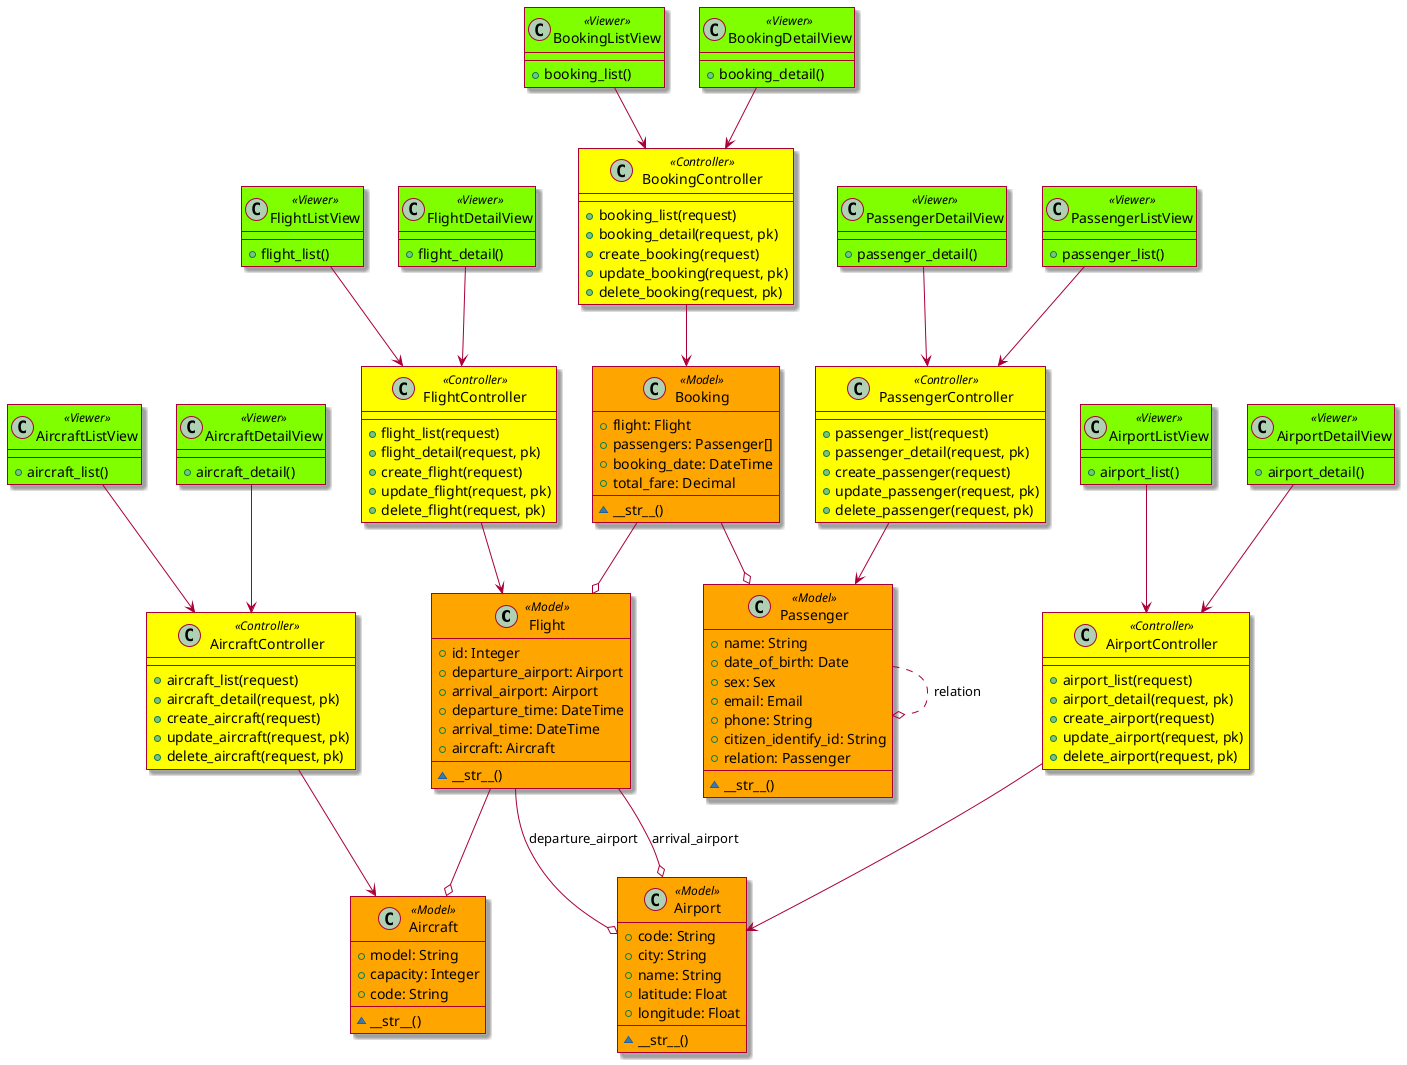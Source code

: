 @startuml "class uml"

skin rose

skinparam class {
BackgroundColor<<Model>> orange
}

skinparam class {
BackgroundColor<<Controller>> yellow
}

skinparam class {
BackgroundColor<<Viewer>> chartreuse
}


class Flight <<Model>> {
    + id: Integer
    + departure_airport: Airport
    + arrival_airport: Airport
    + departure_time: DateTime
    + arrival_time: DateTime
    + aircraft: Aircraft
    ~ __str__()
}

class Aircraft<<Model>> {
    + model: String
    + capacity: Integer
    + code: String
    ~ __str__()
}

class Airport<<Model>> {
    + code: String
    + city: String
    + name: String
    + latitude: Float
    + longitude: Float
    ~ __str__()
}

class Passenger<<Model>> {
    + name: String
    + date_of_birth: Date
    + sex: Sex
    + email: Email
    + phone: String
    + citizen_identify_id: String
    + relation: Passenger
    ~ __str__()
}

class Booking<<Model>> {
    + flight: Flight
    + passengers: Passenger[]
    + booking_date: DateTime
    + total_fare: Decimal
    ~ __str__()
}

class FlightListView<<Viewer>> {
    + flight_list()
}

class FlightDetailView<<Viewer>> {
    + flight_detail()
}

class AirportListView<<Viewer>> {
    + airport_list()
}

class AirportDetailView<<Viewer>> {
    + airport_detail()
}

class AircraftListView<<Viewer>> {
    + aircraft_list()
}

class AircraftDetailView<<Viewer>> {
    + aircraft_detail()
}

class PassengerListView<<Viewer>> {
    + passenger_list()
}

class PassengerDetailView<<Viewer>> {
    + passenger_detail()
}

class BookingListView<<Viewer>> {
    + booking_list()
}

class BookingDetailView<<Viewer>> {
    + booking_detail()
}

class FlightController<<Controller>> {
    + flight_list(request)
    + flight_detail(request, pk)
    + create_flight(request)
    + update_flight(request, pk)
    + delete_flight(request, pk)
}

class AirportController<<Controller>> {
    + airport_list(request)
    + airport_detail(request, pk)
    + create_airport(request)
    + update_airport(request, pk)
    + delete_airport(request, pk)
}

class AircraftController<<Controller>> {
    + aircraft_list(request)
    + aircraft_detail(request, pk)
    + create_aircraft(request)
    + update_aircraft(request, pk)
    + delete_aircraft(request, pk)
}

class PassengerController<<Controller>> {
    + passenger_list(request)
    + passenger_detail(request, pk)
    + create_passenger(request)
    + update_passenger(request, pk)
    + delete_passenger(request, pk)
}

class BookingController<<Controller>> {
    + booking_list(request)
    + booking_detail(request, pk)
    + create_booking(request)
    + update_booking(request, pk)
    + delete_booking(request, pk)
}

FlightListView --> FlightController
FlightDetailView --> FlightController
AirportListView --> AirportController
AirportDetailView --> AirportController
AircraftListView --> AircraftController
AircraftDetailView --> AircraftController
PassengerListView --> PassengerController
PassengerDetailView --> PassengerController
BookingListView --> BookingController
BookingDetailView --> BookingController

FlightController --> Flight
AirportController --> Airport
AircraftController --> Aircraft
PassengerController --> Passenger
BookingController --> Booking

Passenger ..o Passenger: relation
Flight --o Airport: departure_airport
Flight --o Airport: arrival_airport
Flight --o Aircraft
Booking --o Flight
Booking --o Passenger

@enduml
